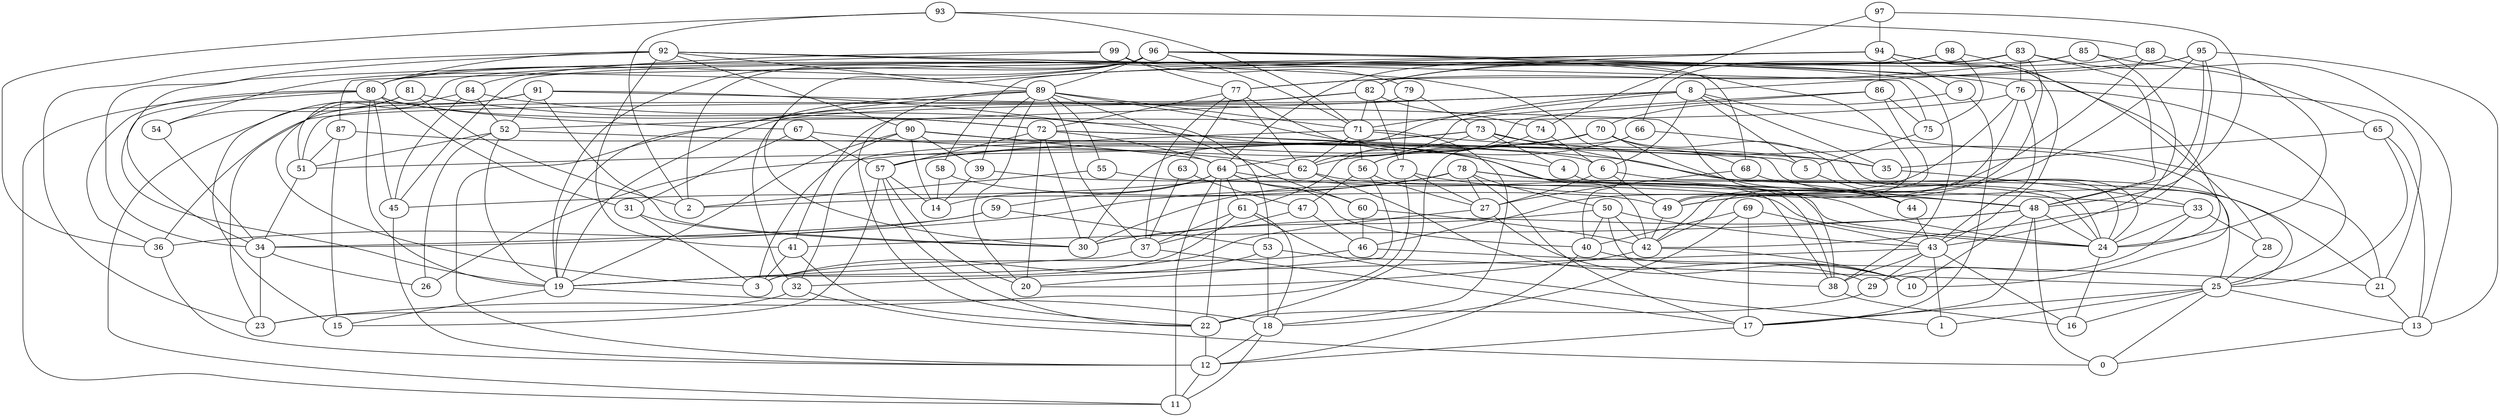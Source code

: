 digraph GG_graph {

subgraph G_graph {
edge [color = black]
"98" -> "24" [dir = none]
"98" -> "75" [dir = none]
"98" -> "64" [dir = none]
"98" -> "80" [dir = none]
"88" -> "24" [dir = none]
"88" -> "49" [dir = none]
"88" -> "82" [dir = none]
"39" -> "14" [dir = none]
"39" -> "24" [dir = none]
"97" -> "94" [dir = none]
"97" -> "48" [dir = none]
"97" -> "74" [dir = none]
"48" -> "0" [dir = none]
"48" -> "10" [dir = none]
"48" -> "17" [dir = none]
"48" -> "24" [dir = none]
"48" -> "30" [dir = none]
"48" -> "41" [dir = none]
"83" -> "66" [dir = none]
"83" -> "42" [dir = none]
"83" -> "48" [dir = none]
"83" -> "13" [dir = none]
"83" -> "76" [dir = none]
"83" -> "58" [dir = none]
"83" -> "51" [dir = none]
"4" -> "38" [dir = none]
"54" -> "34" [dir = none]
"73" -> "4" [dir = none]
"73" -> "51" [dir = none]
"73" -> "57" [dir = none]
"73" -> "24" [dir = none]
"73" -> "21" [dir = none]
"73" -> "62" [dir = none]
"28" -> "25" [dir = none]
"60" -> "42" [dir = none]
"60" -> "46" [dir = none]
"76" -> "52" [dir = none]
"76" -> "25" [dir = none]
"76" -> "42" [dir = none]
"76" -> "43" [dir = none]
"76" -> "46" [dir = none]
"32" -> "23" [dir = none]
"32" -> "0" [dir = none]
"63" -> "47" [dir = none]
"63" -> "37" [dir = none]
"91" -> "53" [dir = none]
"91" -> "30" [dir = none]
"91" -> "52" [dir = none]
"91" -> "23" [dir = none]
"91" -> "38" [dir = none]
"91" -> "11" [dir = none]
"64" -> "22" [dir = none]
"64" -> "61" [dir = none]
"64" -> "11" [dir = none]
"64" -> "59" [dir = none]
"64" -> "24" [dir = none]
"64" -> "14" [dir = none]
"64" -> "60" [dir = none]
"64" -> "40" [dir = none]
"93" -> "71" [dir = none]
"93" -> "2" [dir = none]
"93" -> "36" [dir = none]
"93" -> "88" [dir = none]
"96" -> "76" [dir = none]
"96" -> "80" [dir = none]
"96" -> "54" [dir = none]
"96" -> "38" [dir = none]
"96" -> "49" [dir = none]
"96" -> "71" [dir = none]
"96" -> "89" [dir = none]
"96" -> "19" [dir = none]
"96" -> "2" [dir = none]
"47" -> "46" [dir = none]
"47" -> "37" [dir = none]
"43" -> "1" [dir = none]
"43" -> "29" [dir = none]
"43" -> "32" [dir = none]
"43" -> "38" [dir = none]
"43" -> "16" [dir = none]
"68" -> "27" [dir = none]
"68" -> "48" [dir = none]
"42" -> "20" [dir = none]
"42" -> "10" [dir = none]
"66" -> "62" [dir = none]
"66" -> "22" [dir = none]
"66" -> "24" [dir = none]
"70" -> "24" [dir = none]
"70" -> "26" [dir = none]
"70" -> "44" [dir = none]
"70" -> "56" [dir = none]
"70" -> "68" [dir = none]
"70" -> "57" [dir = none]
"86" -> "75" [dir = none]
"86" -> "49" [dir = none]
"86" -> "64" [dir = none]
"86" -> "61" [dir = none]
"41" -> "3" [dir = none]
"41" -> "22" [dir = none]
"21" -> "13" [dir = none]
"75" -> "5" [dir = none]
"12" -> "11" [dir = none]
"51" -> "34" [dir = none]
"34" -> "23" [dir = none]
"34" -> "26" [dir = none]
"90" -> "21" [dir = none]
"90" -> "19" [dir = none]
"90" -> "3" [dir = none]
"90" -> "14" [dir = none]
"90" -> "39" [dir = none]
"90" -> "64" [dir = none]
"80" -> "11" [dir = none]
"80" -> "45" [dir = none]
"80" -> "19" [dir = none]
"80" -> "67" [dir = none]
"80" -> "34" [dir = none]
"80" -> "72" [dir = none]
"80" -> "36" [dir = none]
"80" -> "31" [dir = none]
"49" -> "42" [dir = none]
"77" -> "42" [dir = none]
"77" -> "37" [dir = none]
"77" -> "62" [dir = none]
"77" -> "72" [dir = none]
"77" -> "63" [dir = none]
"74" -> "56" [dir = none]
"74" -> "6" [dir = none]
"13" -> "0" [dir = none]
"72" -> "20" [dir = none]
"72" -> "5" [dir = none]
"72" -> "64" [dir = none]
"72" -> "30" [dir = none]
"72" -> "57" [dir = none]
"72" -> "25" [dir = none]
"25" -> "0" [dir = none]
"25" -> "16" [dir = none]
"25" -> "13" [dir = none]
"25" -> "1" [dir = none]
"25" -> "17" [dir = none]
"65" -> "25" [dir = none]
"65" -> "13" [dir = none]
"65" -> "35" [dir = none]
"7" -> "48" [dir = none]
"7" -> "27" [dir = none]
"7" -> "23" [dir = none]
"44" -> "43" [dir = none]
"27" -> "19" [dir = none]
"27" -> "10" [dir = none]
"8" -> "41" [dir = none]
"8" -> "71" [dir = none]
"8" -> "19" [dir = none]
"8" -> "35" [dir = none]
"8" -> "10" [dir = none]
"8" -> "5" [dir = none]
"8" -> "30" [dir = none]
"8" -> "6" [dir = none]
"35" -> "33" [dir = none]
"87" -> "51" [dir = none]
"87" -> "6" [dir = none]
"87" -> "15" [dir = none]
"55" -> "24" [dir = none]
"55" -> "2" [dir = none]
"62" -> "29" [dir = none]
"62" -> "45" [dir = none]
"62" -> "44" [dir = none]
"78" -> "50" [dir = none]
"78" -> "2" [dir = none]
"78" -> "27" [dir = none]
"78" -> "17" [dir = none]
"78" -> "24" [dir = none]
"78" -> "33" [dir = none]
"78" -> "30" [dir = none]
"78" -> "34" [dir = none]
"36" -> "12" [dir = none]
"82" -> "7" [dir = none]
"82" -> "19" [dir = none]
"82" -> "74" [dir = none]
"82" -> "71" [dir = none]
"82" -> "36" [dir = none]
"89" -> "12" [dir = none]
"89" -> "4" [dir = none]
"89" -> "55" [dir = none]
"89" -> "32" [dir = none]
"89" -> "39" [dir = none]
"89" -> "20" [dir = none]
"89" -> "60" [dir = none]
"89" -> "37" [dir = none]
"89" -> "71" [dir = none]
"89" -> "22" [dir = none]
"24" -> "16" [dir = none]
"6" -> "25" [dir = none]
"6" -> "49" [dir = none]
"6" -> "27" [dir = none]
"33" -> "28" [dir = none]
"33" -> "24" [dir = none]
"33" -> "29" [dir = none]
"5" -> "44" [dir = none]
"52" -> "51" [dir = none]
"52" -> "19" [dir = none]
"52" -> "35" [dir = none]
"52" -> "26" [dir = none]
"53" -> "3" [dir = none]
"53" -> "18" [dir = none]
"53" -> "25" [dir = none]
"61" -> "1" [dir = none]
"61" -> "18" [dir = none]
"61" -> "19" [dir = none]
"61" -> "37" [dir = none]
"38" -> "16" [dir = none]
"71" -> "35" [dir = none]
"71" -> "62" [dir = none]
"71" -> "18" [dir = none]
"71" -> "32" [dir = none]
"71" -> "56" [dir = none]
"92" -> "40" [dir = none]
"92" -> "90" [dir = none]
"92" -> "80" [dir = none]
"92" -> "41" [dir = none]
"92" -> "19" [dir = none]
"92" -> "23" [dir = none]
"92" -> "89" [dir = none]
"92" -> "21" [dir = none]
"92" -> "75" [dir = none]
"18" -> "12" [dir = none]
"18" -> "11" [dir = none]
"81" -> "72" [dir = none]
"81" -> "54" [dir = none]
"81" -> "15" [dir = none]
"81" -> "2" [dir = none]
"69" -> "17" [dir = none]
"69" -> "18" [dir = none]
"69" -> "43" [dir = none]
"69" -> "40" [dir = none]
"95" -> "13" [dir = none]
"95" -> "8" [dir = none]
"95" -> "48" [dir = none]
"95" -> "49" [dir = none]
"95" -> "77" [dir = none]
"95" -> "42" [dir = none]
"19" -> "15" [dir = none]
"19" -> "18" [dir = none]
"79" -> "73" [dir = none]
"79" -> "51" [dir = none]
"79" -> "7" [dir = none]
"56" -> "47" [dir = none]
"56" -> "27" [dir = none]
"56" -> "20" [dir = none]
"99" -> "79" [dir = none]
"99" -> "77" [dir = none]
"99" -> "34" [dir = none]
"99" -> "84" [dir = none]
"99" -> "68" [dir = none]
"29" -> "22" [dir = none]
"58" -> "49" [dir = none]
"58" -> "14" [dir = none]
"84" -> "45" [dir = none]
"84" -> "38" [dir = none]
"84" -> "3" [dir = none]
"84" -> "52" [dir = none]
"94" -> "87" [dir = none]
"94" -> "82" [dir = none]
"94" -> "9" [dir = none]
"94" -> "28" [dir = none]
"94" -> "86" [dir = none]
"94" -> "43" [dir = none]
"94" -> "30" [dir = none]
"45" -> "12" [dir = none]
"57" -> "22" [dir = none]
"57" -> "15" [dir = none]
"57" -> "20" [dir = none]
"57" -> "14" [dir = none]
"31" -> "3" [dir = none]
"31" -> "30" [dir = none]
"67" -> "57" [dir = none]
"67" -> "31" [dir = none]
"67" -> "62" [dir = none]
"59" -> "34" [dir = none]
"59" -> "36" [dir = none]
"59" -> "53" [dir = none]
"50" -> "43" [dir = none]
"50" -> "40" [dir = none]
"50" -> "42" [dir = none]
"50" -> "38" [dir = none]
"50" -> "30" [dir = none]
"17" -> "12" [dir = none]
"40" -> "10" [dir = none]
"40" -> "12" [dir = none]
"9" -> "70" [dir = none]
"9" -> "17" [dir = none]
"46" -> "3" [dir = none]
"46" -> "21" [dir = none]
"37" -> "19" [dir = none]
"37" -> "17" [dir = none]
"85" -> "65" [dir = none]
"85" -> "45" [dir = none]
"85" -> "43" [dir = none]
"85" -> "77" [dir = none]
"22" -> "12" [dir = none]
}

}
